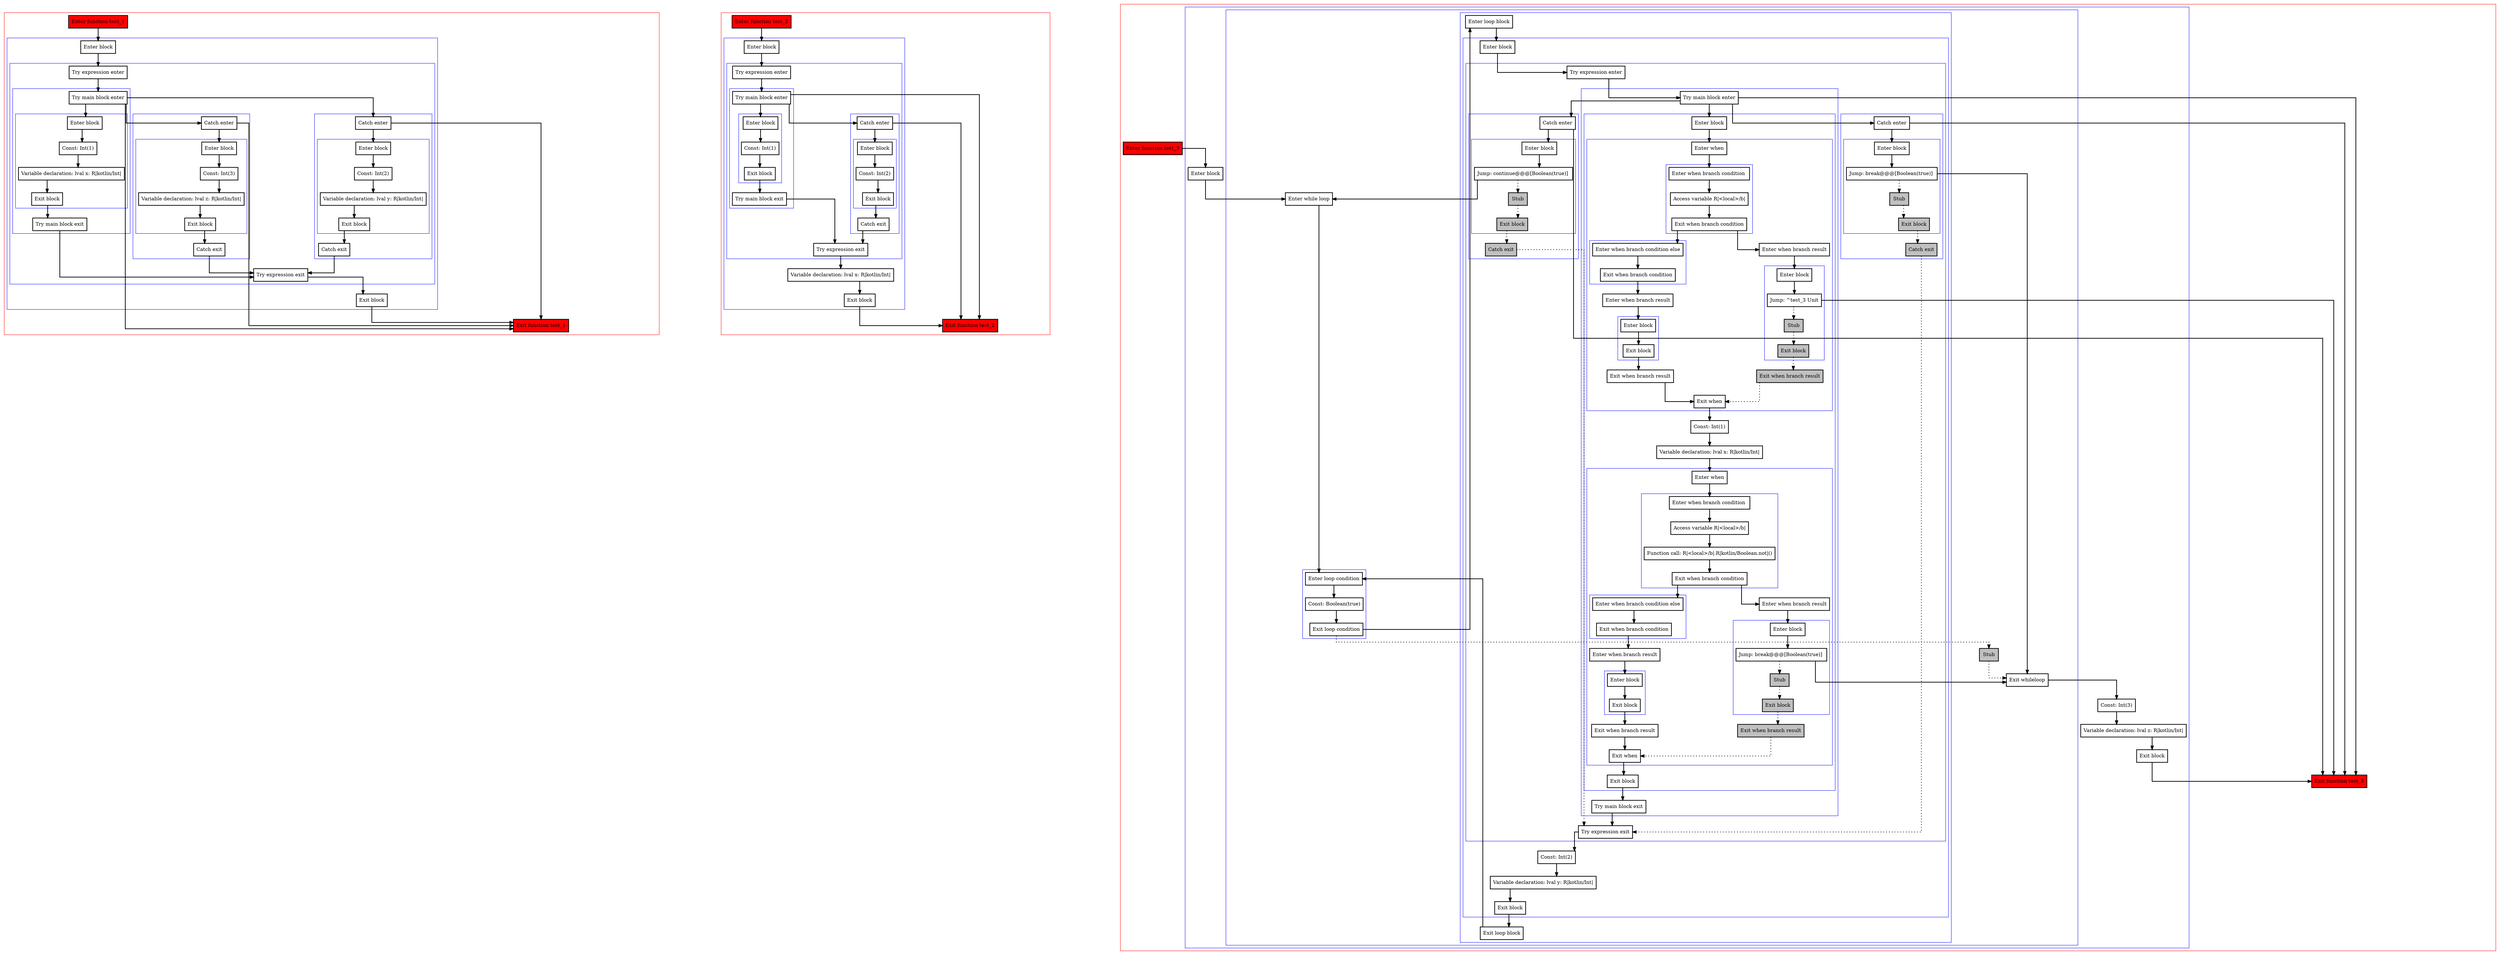 digraph tryCatch_kt {
  graph [splines=ortho nodesep=3]
  node [shape=box penwidth=2]
  edge [penwidth=2]

  subgraph cluster_0 {
    color=red
    0 [label="Enter function test_1" style="filled" fillcolor=red];
    subgraph cluster_1 {
      color=blue
      1 [label="Enter block"];
      subgraph cluster_2 {
        color=blue
        2 [label="Try expression enter"];
        subgraph cluster_3 {
          color=blue
          3 [label="Try main block enter"];
          subgraph cluster_4 {
            color=blue
            4 [label="Enter block"];
            5 [label="Const: Int(1)"];
            6 [label="Variable declaration: lval x: R|kotlin/Int|"];
            7 [label="Exit block"];
          }
          8 [label="Try main block exit"];
        }
        subgraph cluster_5 {
          color=blue
          9 [label="Catch enter"];
          subgraph cluster_6 {
            color=blue
            10 [label="Enter block"];
            11 [label="Const: Int(3)"];
            12 [label="Variable declaration: lval z: R|kotlin/Int|"];
            13 [label="Exit block"];
          }
          14 [label="Catch exit"];
        }
        subgraph cluster_7 {
          color=blue
          15 [label="Catch enter"];
          subgraph cluster_8 {
            color=blue
            16 [label="Enter block"];
            17 [label="Const: Int(2)"];
            18 [label="Variable declaration: lval y: R|kotlin/Int|"];
            19 [label="Exit block"];
          }
          20 [label="Catch exit"];
        }
        21 [label="Try expression exit"];
      }
      22 [label="Exit block"];
    }
    23 [label="Exit function test_1" style="filled" fillcolor=red];
  }

  0 -> {1};
  1 -> {2};
  2 -> {3};
  3 -> {23 15 9 4};
  4 -> {5};
  5 -> {6};
  6 -> {7};
  7 -> {8};
  8 -> {21};
  9 -> {23 10};
  10 -> {11};
  11 -> {12};
  12 -> {13};
  13 -> {14};
  14 -> {21};
  15 -> {23 16};
  16 -> {17};
  17 -> {18};
  18 -> {19};
  19 -> {20};
  20 -> {21};
  21 -> {22};
  22 -> {23};

  subgraph cluster_9 {
    color=red
    24 [label="Enter function test_2" style="filled" fillcolor=red];
    subgraph cluster_10 {
      color=blue
      25 [label="Enter block"];
      subgraph cluster_11 {
        color=blue
        26 [label="Try expression enter"];
        subgraph cluster_12 {
          color=blue
          27 [label="Try main block enter"];
          subgraph cluster_13 {
            color=blue
            28 [label="Enter block"];
            29 [label="Const: Int(1)"];
            30 [label="Exit block"];
          }
          31 [label="Try main block exit"];
        }
        subgraph cluster_14 {
          color=blue
          32 [label="Catch enter"];
          subgraph cluster_15 {
            color=blue
            33 [label="Enter block"];
            34 [label="Const: Int(2)"];
            35 [label="Exit block"];
          }
          36 [label="Catch exit"];
        }
        37 [label="Try expression exit"];
      }
      38 [label="Variable declaration: lval x: R|kotlin/Int|"];
      39 [label="Exit block"];
    }
    40 [label="Exit function test_2" style="filled" fillcolor=red];
  }

  24 -> {25};
  25 -> {26};
  26 -> {27};
  27 -> {40 32 28};
  28 -> {29};
  29 -> {30};
  30 -> {31};
  31 -> {37};
  32 -> {40 33};
  33 -> {34};
  34 -> {35};
  35 -> {36};
  36 -> {37};
  37 -> {38};
  38 -> {39};
  39 -> {40};

  subgraph cluster_16 {
    color=red
    41 [label="Enter function test_3" style="filled" fillcolor=red];
    subgraph cluster_17 {
      color=blue
      42 [label="Enter block"];
      subgraph cluster_18 {
        color=blue
        43 [label="Enter while loop"];
        subgraph cluster_19 {
          color=blue
          44 [label="Enter loop condition"];
          45 [label="Const: Boolean(true)"];
          46 [label="Exit loop condition"];
        }
        subgraph cluster_20 {
          color=blue
          47 [label="Enter loop block"];
          subgraph cluster_21 {
            color=blue
            48 [label="Enter block"];
            subgraph cluster_22 {
              color=blue
              49 [label="Try expression enter"];
              subgraph cluster_23 {
                color=blue
                50 [label="Try main block enter"];
                subgraph cluster_24 {
                  color=blue
                  51 [label="Enter block"];
                  subgraph cluster_25 {
                    color=blue
                    52 [label="Enter when"];
                    subgraph cluster_26 {
                      color=blue
                      53 [label="Enter when branch condition "];
                      54 [label="Access variable R|<local>/b|"];
                      55 [label="Exit when branch condition"];
                    }
                    subgraph cluster_27 {
                      color=blue
                      56 [label="Enter when branch condition else"];
                      57 [label="Exit when branch condition"];
                    }
                    58 [label="Enter when branch result"];
                    subgraph cluster_28 {
                      color=blue
                      59 [label="Enter block"];
                      60 [label="Exit block"];
                    }
                    61 [label="Exit when branch result"];
                    62 [label="Enter when branch result"];
                    subgraph cluster_29 {
                      color=blue
                      63 [label="Enter block"];
                      64 [label="Jump: ^test_3 Unit"];
                      65 [label="Stub" style="filled" fillcolor=gray];
                      66 [label="Exit block" style="filled" fillcolor=gray];
                    }
                    67 [label="Exit when branch result" style="filled" fillcolor=gray];
                    68 [label="Exit when"];
                  }
                  69 [label="Const: Int(1)"];
                  70 [label="Variable declaration: lval x: R|kotlin/Int|"];
                  subgraph cluster_30 {
                    color=blue
                    71 [label="Enter when"];
                    subgraph cluster_31 {
                      color=blue
                      72 [label="Enter when branch condition "];
                      73 [label="Access variable R|<local>/b|"];
                      74 [label="Function call: R|<local>/b|.R|kotlin/Boolean.not|()"];
                      75 [label="Exit when branch condition"];
                    }
                    subgraph cluster_32 {
                      color=blue
                      76 [label="Enter when branch condition else"];
                      77 [label="Exit when branch condition"];
                    }
                    78 [label="Enter when branch result"];
                    subgraph cluster_33 {
                      color=blue
                      79 [label="Enter block"];
                      80 [label="Exit block"];
                    }
                    81 [label="Exit when branch result"];
                    82 [label="Enter when branch result"];
                    subgraph cluster_34 {
                      color=blue
                      83 [label="Enter block"];
                      84 [label="Jump: break@@@[Boolean(true)] "];
                      85 [label="Stub" style="filled" fillcolor=gray];
                      86 [label="Exit block" style="filled" fillcolor=gray];
                    }
                    87 [label="Exit when branch result" style="filled" fillcolor=gray];
                    88 [label="Exit when"];
                  }
                  89 [label="Exit block"];
                }
                90 [label="Try main block exit"];
              }
              subgraph cluster_35 {
                color=blue
                91 [label="Catch enter"];
                subgraph cluster_36 {
                  color=blue
                  92 [label="Enter block"];
                  93 [label="Jump: break@@@[Boolean(true)] "];
                  94 [label="Stub" style="filled" fillcolor=gray];
                  95 [label="Exit block" style="filled" fillcolor=gray];
                }
                96 [label="Catch exit" style="filled" fillcolor=gray];
              }
              subgraph cluster_37 {
                color=blue
                97 [label="Catch enter"];
                subgraph cluster_38 {
                  color=blue
                  98 [label="Enter block"];
                  99 [label="Jump: continue@@@[Boolean(true)] "];
                  100 [label="Stub" style="filled" fillcolor=gray];
                  101 [label="Exit block" style="filled" fillcolor=gray];
                }
                102 [label="Catch exit" style="filled" fillcolor=gray];
              }
              103 [label="Try expression exit"];
            }
            104 [label="Const: Int(2)"];
            105 [label="Variable declaration: lval y: R|kotlin/Int|"];
            106 [label="Exit block"];
          }
          107 [label="Exit loop block"];
        }
        108 [label="Stub" style="filled" fillcolor=gray];
        109 [label="Exit whileloop"];
      }
      110 [label="Const: Int(3)"];
      111 [label="Variable declaration: lval z: R|kotlin/Int|"];
      112 [label="Exit block"];
    }
    113 [label="Exit function test_3" style="filled" fillcolor=red];
  }

  41 -> {42};
  42 -> {43};
  43 -> {44};
  44 -> {45};
  45 -> {46};
  46 -> {47};
  46 -> {108} [style=dotted];
  47 -> {48};
  48 -> {49};
  49 -> {50};
  50 -> {113 97 91 51};
  51 -> {52};
  52 -> {53};
  53 -> {54};
  54 -> {55};
  55 -> {62 56};
  56 -> {57};
  57 -> {58};
  58 -> {59};
  59 -> {60};
  60 -> {61};
  61 -> {68};
  62 -> {63};
  63 -> {64};
  64 -> {113};
  64 -> {65} [style=dotted];
  65 -> {66} [style=dotted];
  66 -> {67} [style=dotted];
  67 -> {68} [style=dotted];
  68 -> {69};
  69 -> {70};
  70 -> {71};
  71 -> {72};
  72 -> {73};
  73 -> {74};
  74 -> {75};
  75 -> {82 76};
  76 -> {77};
  77 -> {78};
  78 -> {79};
  79 -> {80};
  80 -> {81};
  81 -> {88};
  82 -> {83};
  83 -> {84};
  84 -> {109};
  84 -> {85} [style=dotted];
  85 -> {86} [style=dotted];
  86 -> {87} [style=dotted];
  87 -> {88} [style=dotted];
  88 -> {89};
  89 -> {90};
  90 -> {103};
  91 -> {113 92};
  92 -> {93};
  93 -> {109};
  93 -> {94} [style=dotted];
  94 -> {95} [style=dotted];
  95 -> {96} [style=dotted];
  96 -> {103} [style=dotted];
  97 -> {113 98};
  98 -> {99};
  99 -> {43};
  99 -> {100} [style=dotted];
  100 -> {101} [style=dotted];
  101 -> {102} [style=dotted];
  102 -> {103} [style=dotted];
  103 -> {104};
  104 -> {105};
  105 -> {106};
  106 -> {107};
  107 -> {44};
  108 -> {109} [style=dotted];
  109 -> {110};
  110 -> {111};
  111 -> {112};
  112 -> {113};

}
